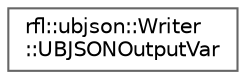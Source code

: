 digraph "类继承关系图"
{
 // LATEX_PDF_SIZE
  bgcolor="transparent";
  edge [fontname=Helvetica,fontsize=10,labelfontname=Helvetica,labelfontsize=10];
  node [fontname=Helvetica,fontsize=10,shape=box,height=0.2,width=0.4];
  rankdir="LR";
  Node0 [id="Node000000",label="rfl::ubjson::Writer\l::UBJSONOutputVar",height=0.2,width=0.4,color="grey40", fillcolor="white", style="filled",URL="$structrfl_1_1ubjson_1_1_writer_1_1_u_b_j_s_o_n_output_var.html",tooltip=" "];
}

